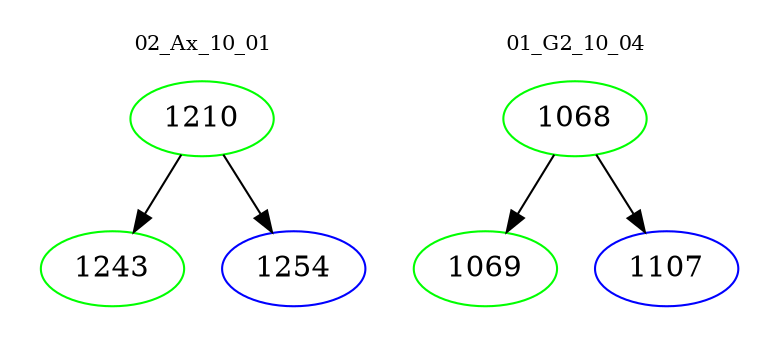 digraph{
subgraph cluster_0 {
color = white
label = "02_Ax_10_01";
fontsize=10;
T0_1210 [label="1210", color="green"]
T0_1210 -> T0_1243 [color="black"]
T0_1243 [label="1243", color="green"]
T0_1210 -> T0_1254 [color="black"]
T0_1254 [label="1254", color="blue"]
}
subgraph cluster_1 {
color = white
label = "01_G2_10_04";
fontsize=10;
T1_1068 [label="1068", color="green"]
T1_1068 -> T1_1069 [color="black"]
T1_1069 [label="1069", color="green"]
T1_1068 -> T1_1107 [color="black"]
T1_1107 [label="1107", color="blue"]
}
}

